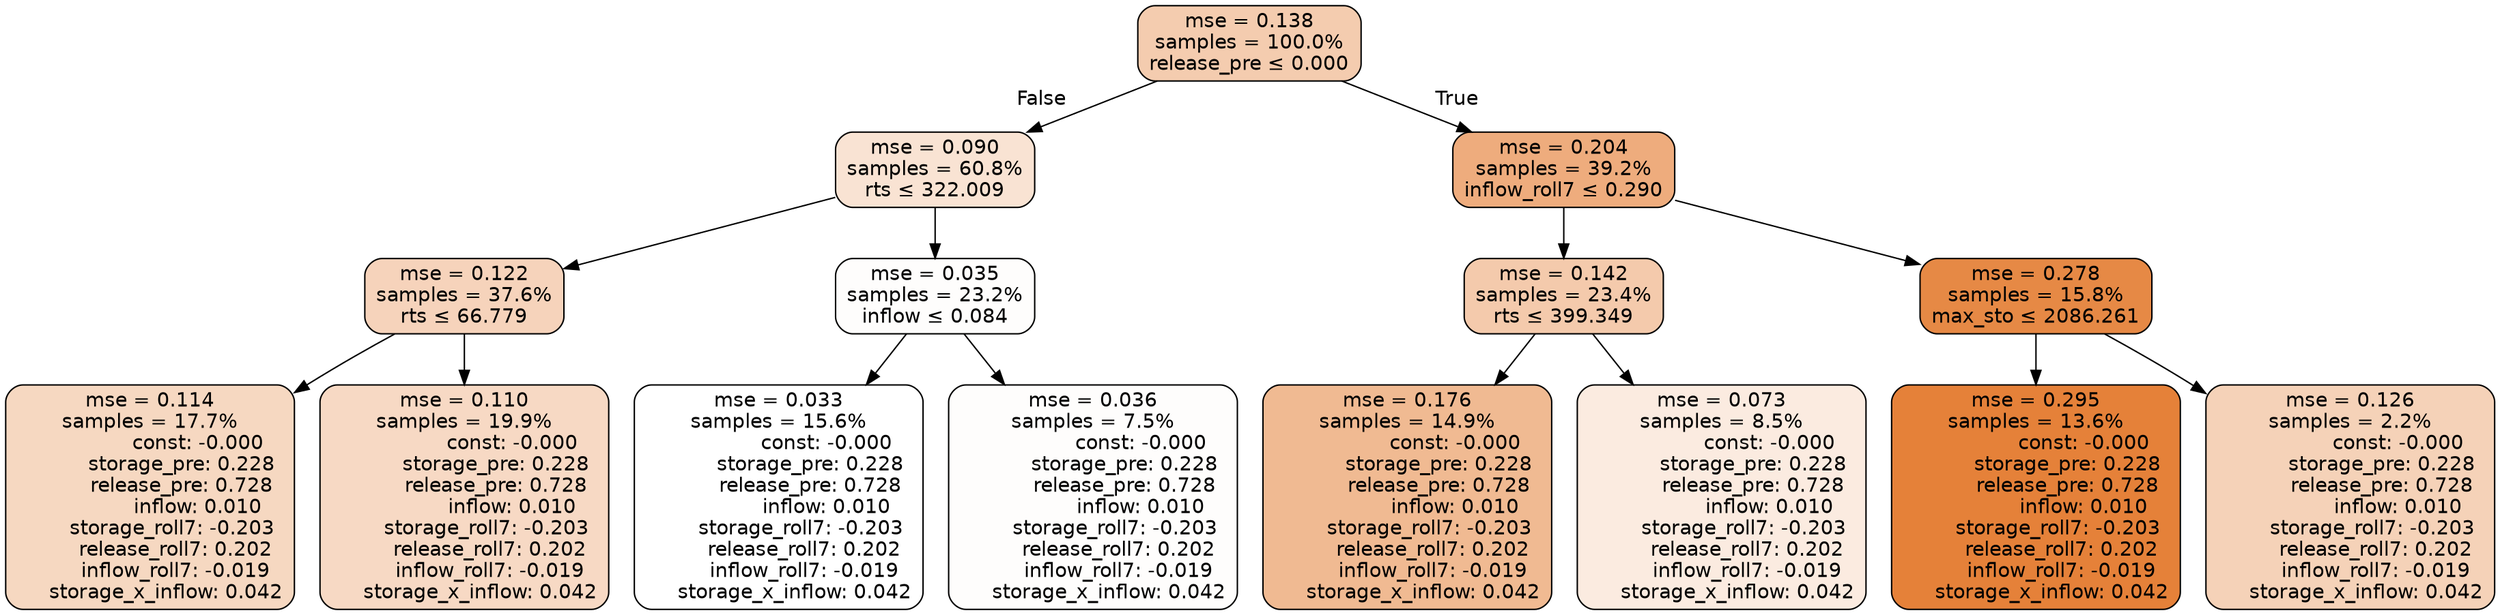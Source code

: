 digraph tree {
node [shape=rectangle, style="filled, rounded", color="black", fontname=helvetica] ;
edge [fontname=helvetica] ;
	"0" [label="mse = 0.138
samples = 100.0%
release_pre &le; 0.000", fillcolor="#f4ccaf"]
	"1" [label="mse = 0.090
samples = 60.8%
rts &le; 322.009", fillcolor="#f9e3d3"]
	"2" [label="mse = 0.122
samples = 37.6%
rts &le; 66.779", fillcolor="#f6d3bb"]
	"3" [label="mse = 0.114
samples = 17.7%
               const: -0.000
          storage_pre: 0.228
          release_pre: 0.728
               inflow: 0.010
       storage_roll7: -0.203
        release_roll7: 0.202
        inflow_roll7: -0.019
     storage_x_inflow: 0.042", fillcolor="#f6d8c1"]
	"4" [label="mse = 0.110
samples = 19.9%
               const: -0.000
          storage_pre: 0.228
          release_pre: 0.728
               inflow: 0.010
       storage_roll7: -0.203
        release_roll7: 0.202
        inflow_roll7: -0.019
     storage_x_inflow: 0.042", fillcolor="#f7d9c4"]
	"5" [label="mse = 0.035
samples = 23.2%
inflow &le; 0.084", fillcolor="#fefdfc"]
	"6" [label="mse = 0.033
samples = 15.6%
               const: -0.000
          storage_pre: 0.228
          release_pre: 0.728
               inflow: 0.010
       storage_roll7: -0.203
        release_roll7: 0.202
        inflow_roll7: -0.019
     storage_x_inflow: 0.042", fillcolor="#ffffff"]
	"7" [label="mse = 0.036
samples = 7.5%
               const: -0.000
          storage_pre: 0.228
          release_pre: 0.728
               inflow: 0.010
       storage_roll7: -0.203
        release_roll7: 0.202
        inflow_roll7: -0.019
     storage_x_inflow: 0.042", fillcolor="#fefdfc"]
	"8" [label="mse = 0.204
samples = 39.2%
inflow_roll7 &le; 0.290", fillcolor="#eeac7d"]
	"9" [label="mse = 0.142
samples = 23.4%
rts &le; 399.349", fillcolor="#f4caac"]
	"10" [label="mse = 0.176
samples = 14.9%
               const: -0.000
          storage_pre: 0.228
          release_pre: 0.728
               inflow: 0.010
       storage_roll7: -0.203
        release_roll7: 0.202
        inflow_roll7: -0.019
     storage_x_inflow: 0.042", fillcolor="#f0ba92"]
	"11" [label="mse = 0.073
samples = 8.5%
               const: -0.000
          storage_pre: 0.228
          release_pre: 0.728
               inflow: 0.010
       storage_roll7: -0.203
        release_roll7: 0.202
        inflow_roll7: -0.019
     storage_x_inflow: 0.042", fillcolor="#fbebe0"]
	"12" [label="mse = 0.278
samples = 15.8%
max_sto &le; 2086.261", fillcolor="#e68945"]
	"13" [label="mse = 0.295
samples = 13.6%
               const: -0.000
          storage_pre: 0.228
          release_pre: 0.728
               inflow: 0.010
       storage_roll7: -0.203
        release_roll7: 0.202
        inflow_roll7: -0.019
     storage_x_inflow: 0.042", fillcolor="#e58139"]
	"14" [label="mse = 0.126
samples = 2.2%
               const: -0.000
          storage_pre: 0.228
          release_pre: 0.728
               inflow: 0.010
       storage_roll7: -0.203
        release_roll7: 0.202
        inflow_roll7: -0.019
     storage_x_inflow: 0.042", fillcolor="#f5d2b8"]

	"0" -> "1" [labeldistance=2.5, labelangle=45, headlabel="False"]
	"1" -> "2"
	"2" -> "3"
	"2" -> "4"
	"1" -> "5"
	"5" -> "6"
	"5" -> "7"
	"0" -> "8" [labeldistance=2.5, labelangle=-45, headlabel="True"]
	"8" -> "9"
	"9" -> "10"
	"9" -> "11"
	"8" -> "12"
	"12" -> "13"
	"12" -> "14"
}